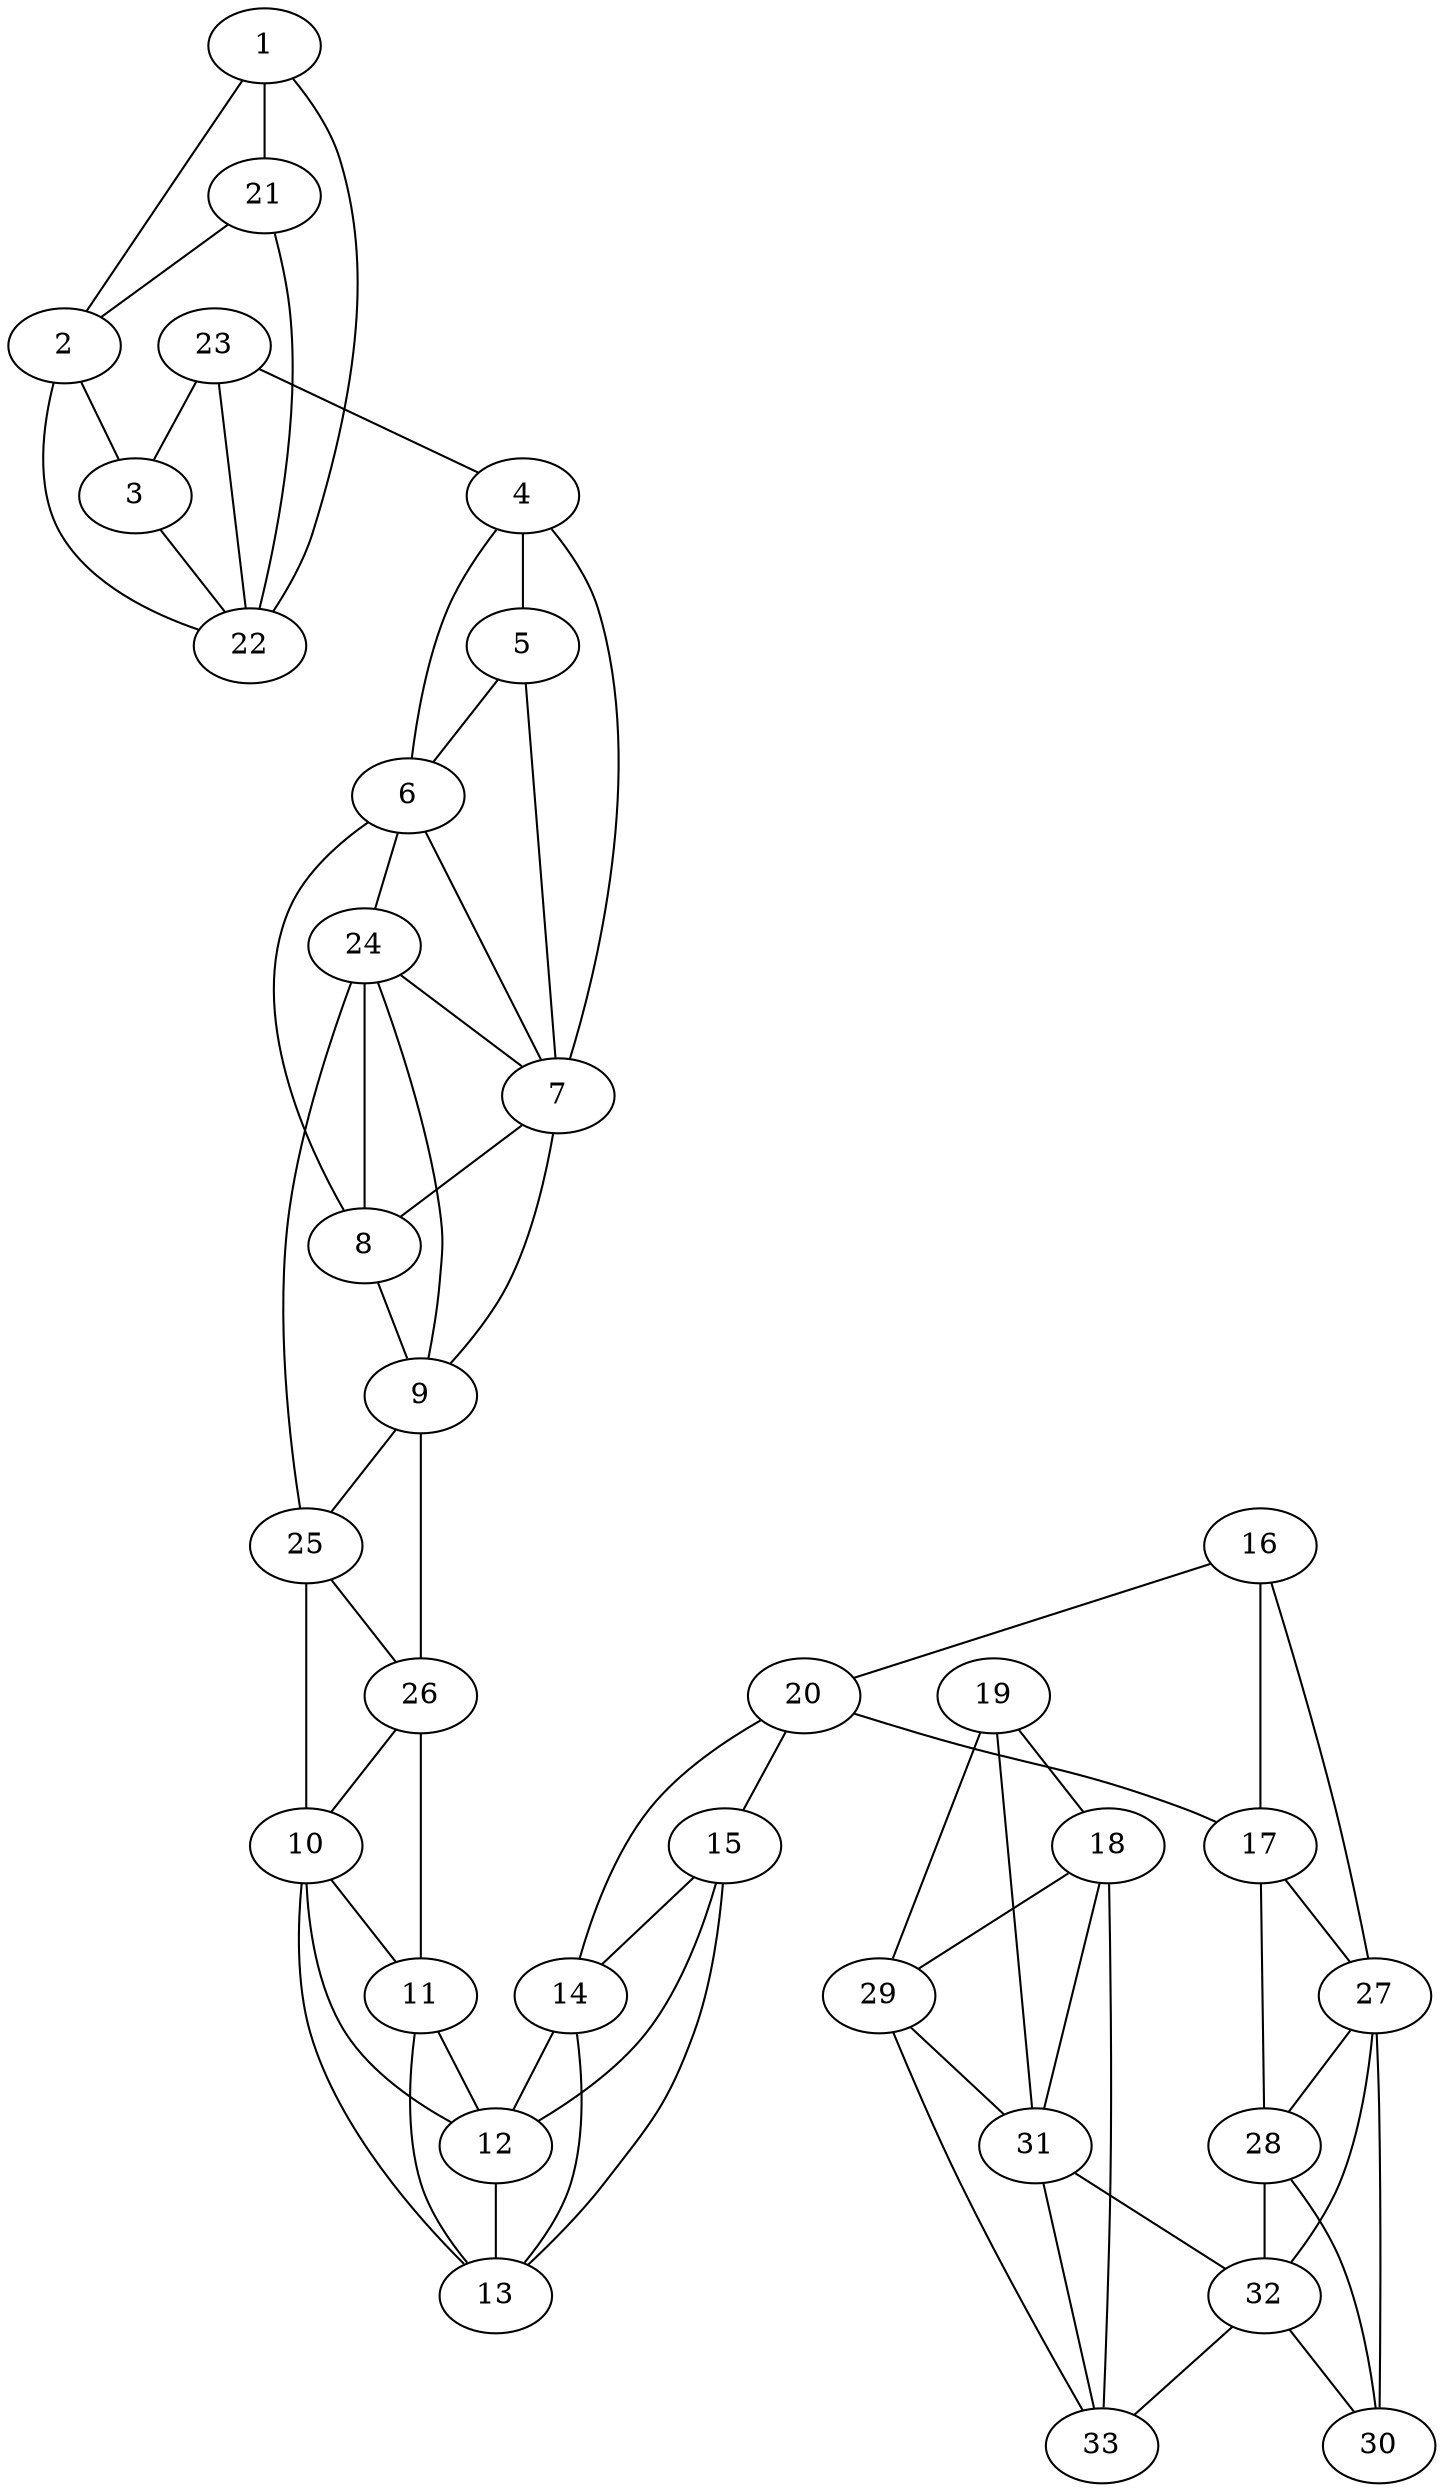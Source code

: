 graph pdb1clv {
	1	 [aaLength=10,
		sequence=WNDIADECER,
		type=0];
	2	 [aaLength=5,
		sequence=WWERY,
		type=0];
	1 -- 2	 [distance0="41.83397",
		frequency=1,
		type0=1];
	21	 [aaLength=4,
		sequence=IVHL,
		type=1];
	1 -- 21	 [distance0="41.88176",
		frequency=1,
		type0=2];
	3	 [aaLength=13,
		sequence=ESAFTDMTRRCND,
		type=0];
	2 -- 3	 [distance0="28.80099",
		distance1="13.0",
		frequency=2,
		type0=1,
		type1=4];
	22	 [aaLength=3,
		sequence=GVQ,
		type=1];
	2 -- 22	 [distance0="58.99309",
		frequency=1,
		type0=3];
	3 -- 22	 [distance0="52.74099",
		frequency=1,
		type0=3];
	4	 [aaLength=3,
		sequence=SGD,
		type=0];
	5	 [aaLength=6,
		sequence=ADNVRN,
		type=0];
	4 -- 5	 [distance0="16.80947",
		distance1="12.0",
		frequency=2,
		type0=1,
		type1=4];
	6	 [aaLength=16,
		sequence=DYVRGVLIDYMNHMID,
		type=0];
	4 -- 6	 [distance0="37.79797",
		frequency=1,
		type0=2];
	7	 [aaLength=3,
		sequence=AKH,
		type=0];
	4 -- 7	 [distance0="60.19064",
		frequency=1,
		type0=3];
	5 -- 6	 [distance0="29.72526",
		distance1="13.0",
		frequency=2,
		type0=2,
		type1=4];
	5 -- 7	 [distance0="46.14541",
		frequency=1,
		type0=3];
	6 -- 7	 [distance0="28.91301",
		frequency=1,
		type0=1];
	8	 [aaLength=10,
		sequence=PGDLSVIFSG,
		type=0];
	6 -- 8	 [distance0="32.28282",
		frequency=1,
		type0=3];
	24	 [aaLength=4,
		sequence=GFRV,
		type=1];
	6 -- 24	 [distance0="4.0",
		frequency=1,
		type0=4];
	7 -- 8	 [distance0="12.44148",
		distance1="2.0",
		frequency=2,
		type0=1,
		type1=4];
	9	 [aaLength=3,
		sequence=TDY,
		type=0];
	7 -- 9	 [distance0="37.95411",
		frequency=1,
		type0=3];
	8 -- 9	 [distance0="30.19505",
		distance1="5.0",
		frequency=2,
		type0=2,
		type1=4];
	25	 [aaLength=5,
		sequence=FIYQE,
		type=1];
	9 -- 25	 [distance0="28.15148",
		distance1="8.0",
		frequency=2,
		type0=1,
		type1=4];
	10	 [aaLength=3,
		sequence=KNE,
		type=0];
	13	 [aaLength=3,
		sequence=PEW,
		type=0];
	10 -- 13	 [distance0="36.0552",
		frequency=1,
		type0=3];
	11	 [aaLength=12,
		sequence=FQFGVSLGNAFQ,
		type=0];
	10 -- 11	 [distance0="16.92795",
		frequency=1,
		type0=1];
	12	 [aaLength=6,
		sequence=LKNLAN,
		type=0];
	10 -- 12	 [distance0="28.92073",
		frequency=1,
		type0=2];
	11 -- 13	 [distance0="27.01915",
		frequency=1,
		type0=3];
	11 -- 12	 [distance0="17.12839",
		distance1="4.0",
		frequency=2,
		type0=2,
		type1=4];
	12 -- 13	 [distance0="10.62107",
		distance1="2.0",
		frequency=2,
		type0=1,
		type1=4];
	14	 [aaLength=3,
		sequence=GLD,
		type=0];
	14 -- 13	 [distance0="12.21148",
		frequency=1,
		type0=1];
	14 -- 12	 [distance0="18.20494",
		frequency=1,
		type0=2];
	15	 [aaLength=16,
		sequence=YKNPKPYKMAIAFMLA,
		type=0];
	15 -- 13	 [distance0="38.49809",
		frequency=1,
		type0=2];
	15 -- 12	 [distance0="41.80692",
		frequency=1,
		type0=3];
	15 -- 14	 [distance0="30.94327",
		frequency=1,
		type0=1];
	16	 [aaLength=3,
		sequence=EHR,
		type=0];
	17	 [aaLength=12,
		sequence=RQVYGMVGFRNA,
		type=0];
	16 -- 17	 [distance0="8.401396",
		distance1="1.0",
		frequency=2,
		type0=1,
		type1=4];
	20	 [aaLength=4,
		sequence=RIMS,
		type=1];
	16 -- 20	 [distance0="58.99129",
		frequency=1,
		type0=3];
	27	 [aaLength=6,
		sequence=QIAFSR,
		type=1];
	16 -- 27	 [distance0="53.30077",
		frequency=1,
		type0=2];
	17 -- 27	 [distance0="45.16449",
		distance1="15.0",
		frequency=2,
		type0=2,
		type1=4];
	28	 [aaLength=6,
		sequence=GFVAFT,
		type=1];
	17 -- 28	 [distance0="51.05714",
		frequency=1,
		type0=3];
	18	 [aaLength=3,
		sequence=VNA,
		type=0];
	29	 [aaLength=5,
		sequence=VLAIH,
		type=1];
	18 -- 29	 [distance0="28.4988",
		frequency=1,
		type0=1];
	31	 [aaLength=6,
		sequence=SADISL,
		type=1];
	18 -- 31	 [distance0="33.33439",
		frequency=1,
		type0=2];
	33	 [aaLength=4,
		sequence=SVTV,
		type=1];
	18 -- 33	 [distance0="38.25156",
		frequency=1,
		type0=3];
	19	 [aaLength=4,
		sequence=vanDerWaals,
		type=0];
	19 -- 18	 [distance0="63.51372",
		frequency=1,
		type0=1];
	19 -- 29	 [distance0="83.44881",
		frequency=1,
		type0=2];
	19 -- 31	 [distance0="91.54618",
		frequency=1,
		type0=3];
	20 -- 14	 [distance0="55.38859",
		frequency=1,
		type0=2];
	20 -- 15	 [distance0="50.33678",
		frequency=1,
		type0=1];
	20 -- 17	 [distance0="56.98097",
		frequency=1,
		type0=3];
	21 -- 2	 [distance0="70.99426",
		frequency=1,
		type0=3];
	21 -- 22	 [distance0="26.0",
		distance1="22.0",
		frequency=2,
		type0=1,
		type1=4];
	22 -- 1	 [distance0="44.87852",
		frequency=1,
		type0=2];
	23	 [aaLength=6,
		sequence=RIYVDA,
		type=1];
	23 -- 3	 [distance0="42.57478",
		frequency=1,
		type0=1];
	23 -- 4	 [distance0="65.00275",
		distance1="31.0",
		frequency=2,
		type0=3,
		type1=4];
	23 -- 22	 [distance0="51.0",
		frequency=1,
		type0=2];
	24 -- 7	 [distance0="2.0",
		frequency=1,
		type0=4];
	24 -- 8	 [distance0="39.90752",
		frequency=1,
		type0=3];
	24 -- 9	 [distance0="36.70839",
		frequency=1,
		type0=1];
	24 -- 25	 [distance0="37.0",
		frequency=1,
		type0=2];
	25 -- 10	 [distance0="10.0",
		frequency=1,
		type0=4];
	26	 [aaLength=3,
		sequence=CVL,
		type=1];
	25 -- 26	 [distance0="23.0",
		frequency=1,
		type0=1];
	26 -- 10	 [distance0="43.76284",
		frequency=1,
		type0=3];
	26 -- 9	 [distance0="42.74934",
		frequency=1,
		type0=2];
	26 -- 11	 [distance0="1.0",
		frequency=1,
		type0=4];
	27 -- 28	 [distance0="9.0",
		distance1="3.0",
		frequency=2,
		type0=1,
		type1=4];
	30	 [aaLength=6,
		sequence=LNQNLN,
		type=1];
	27 -- 30	 [distance0="19.0",
		frequency=1,
		type0=2];
	32	 [aaLength=4,
		sequence=GTYC,
		type=1];
	27 -- 32	 [distance0="30.0",
		frequency=1,
		type0=3];
	28 -- 32	 [distance0="21.0",
		frequency=1,
		type0=3];
	29 -- 31	 [distance0="13.0",
		frequency=1,
		type0=1];
	29 -- 33	 [distance0="21.0",
		frequency=1,
		type0=2];
	30 -- 28	 [distance0="10.0",
		frequency=1,
		type0=1];
	31 -- 32	 [distance0="27.0",
		frequency=1,
		type0=3];
	31 -- 33	 [distance0="8.0",
		frequency=1,
		type0=1];
	32 -- 30	 [distance0="11.0",
		frequency=1,
		type0=1];
	32 -- 33	 [distance0="19.0",
		distance1="15.0",
		frequency=2,
		type0=2,
		type1=4];
}
